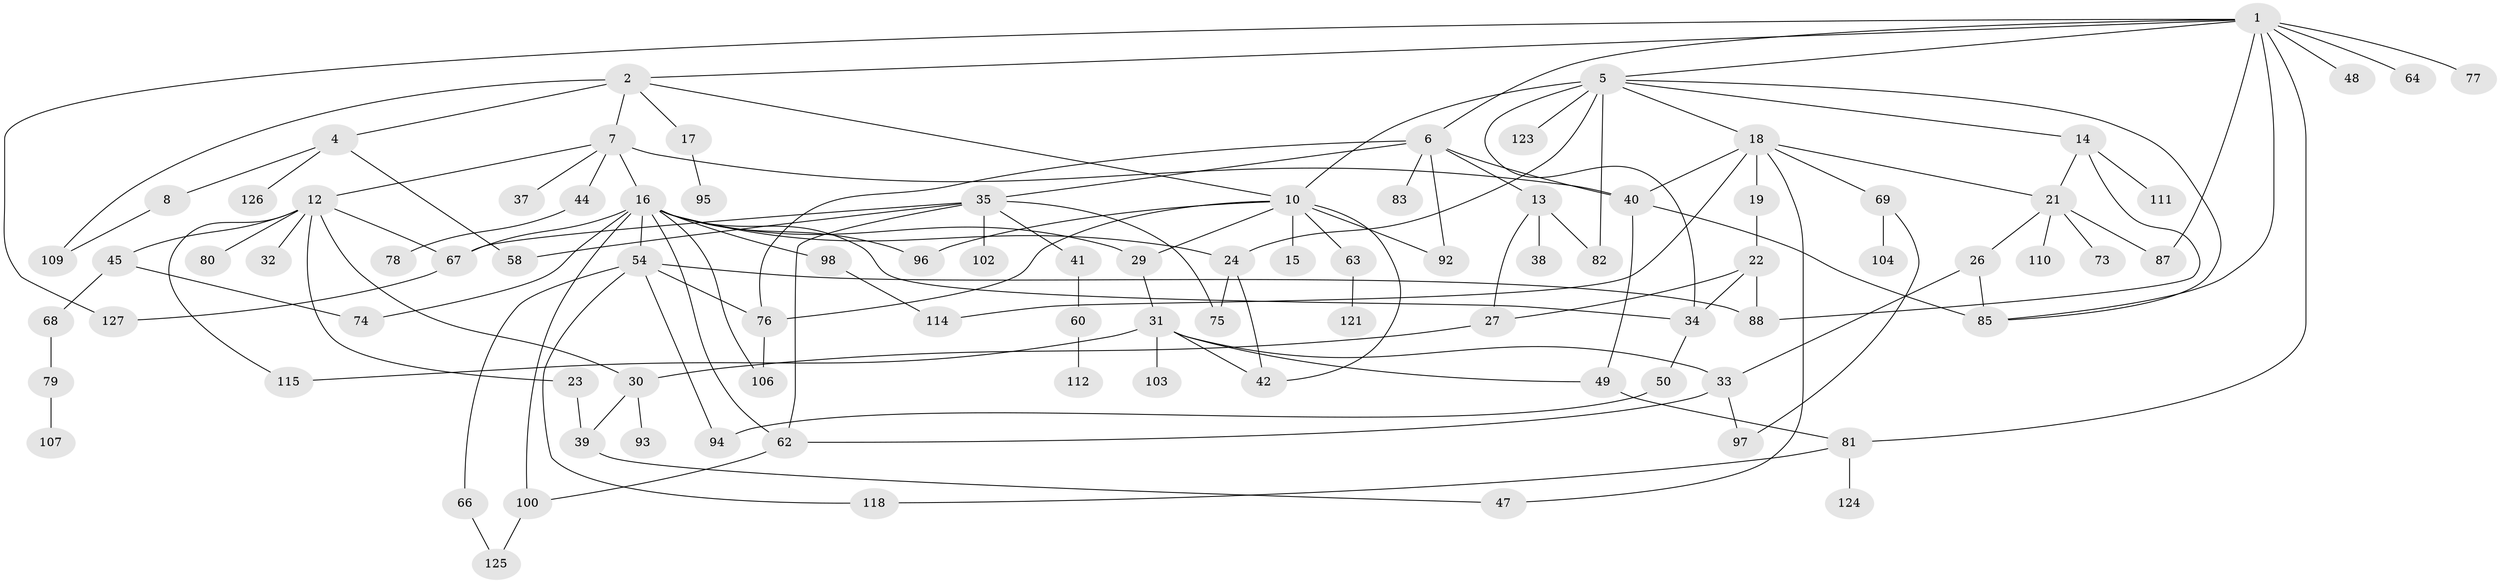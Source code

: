 // original degree distribution, {4: 0.11811023622047244, 5: 0.07874015748031496, 8: 0.03937007874015748, 2: 0.3228346456692913, 3: 0.1732283464566929, 1: 0.25196850393700787, 7: 0.015748031496062992}
// Generated by graph-tools (version 1.1) at 2025/10/02/27/25 16:10:55]
// undirected, 91 vertices, 135 edges
graph export_dot {
graph [start="1"]
  node [color=gray90,style=filled];
  1 [super="+3"];
  2 [super="+52"];
  4 [super="+56"];
  5 [super="+11"];
  6 [super="+20"];
  7 [super="+9"];
  8 [super="+72"];
  10 [super="+55"];
  12 [super="+25"];
  13 [super="+53"];
  14 [super="+108"];
  15;
  16 [super="+89"];
  17 [super="+65"];
  18 [super="+28"];
  19 [super="+70"];
  21 [super="+46"];
  22 [super="+59"];
  23;
  24;
  26;
  27 [super="+105"];
  29;
  30 [super="+51"];
  31 [super="+36"];
  32;
  33 [super="+99"];
  34 [super="+91"];
  35 [super="+84"];
  37;
  38;
  39 [super="+113"];
  40 [super="+43"];
  41;
  42 [super="+57"];
  44;
  45 [super="+122"];
  47;
  48;
  49;
  50;
  54 [super="+61"];
  58;
  60 [super="+86"];
  62;
  63;
  64;
  66;
  67 [super="+117"];
  68;
  69 [super="+71"];
  73 [super="+116"];
  74;
  75;
  76 [super="+90"];
  77;
  78;
  79 [super="+119"];
  80;
  81 [super="+120"];
  82;
  83;
  85 [super="+101"];
  87;
  88;
  92;
  93;
  94;
  95;
  96;
  97;
  98;
  100;
  102;
  103;
  104;
  106;
  107;
  109;
  110;
  111;
  112;
  114;
  115;
  118;
  121;
  123;
  124;
  125;
  126;
  127;
  1 -- 2;
  1 -- 6;
  1 -- 85;
  1 -- 64;
  1 -- 5;
  1 -- 77;
  1 -- 48;
  1 -- 87;
  1 -- 127;
  1 -- 81;
  2 -- 4;
  2 -- 7;
  2 -- 17;
  2 -- 10;
  2 -- 109;
  4 -- 8;
  4 -- 58;
  4 -- 126;
  5 -- 10;
  5 -- 14;
  5 -- 18;
  5 -- 123;
  5 -- 82;
  5 -- 85;
  5 -- 24;
  5 -- 34;
  6 -- 13;
  6 -- 35;
  6 -- 83;
  6 -- 76;
  6 -- 92;
  6 -- 40;
  7 -- 37;
  7 -- 40;
  7 -- 16;
  7 -- 12;
  7 -- 44;
  8 -- 109;
  10 -- 15;
  10 -- 29;
  10 -- 63;
  10 -- 76;
  10 -- 96;
  10 -- 92;
  10 -- 42;
  12 -- 23;
  12 -- 30;
  12 -- 32;
  12 -- 45;
  12 -- 67;
  12 -- 80;
  12 -- 115;
  13 -- 38;
  13 -- 82;
  13 -- 27;
  14 -- 111;
  14 -- 88;
  14 -- 21;
  16 -- 54;
  16 -- 98;
  16 -- 24;
  16 -- 74;
  16 -- 67 [weight=2];
  16 -- 96;
  16 -- 100;
  16 -- 106;
  16 -- 29;
  16 -- 62;
  16 -- 34;
  17 -- 95;
  18 -- 19;
  18 -- 21;
  18 -- 114;
  18 -- 69;
  18 -- 47;
  18 -- 40;
  19 -- 22;
  21 -- 26;
  21 -- 87;
  21 -- 73;
  21 -- 110;
  22 -- 27;
  22 -- 88;
  22 -- 34;
  23 -- 39;
  24 -- 75;
  24 -- 42;
  26 -- 33;
  26 -- 85;
  27 -- 30;
  29 -- 31;
  30 -- 93;
  30 -- 39;
  31 -- 42;
  31 -- 103;
  31 -- 49;
  31 -- 33;
  31 -- 115;
  33 -- 62;
  33 -- 97;
  34 -- 50;
  35 -- 41;
  35 -- 102;
  35 -- 75;
  35 -- 62;
  35 -- 67;
  35 -- 58;
  39 -- 47;
  40 -- 85;
  40 -- 49;
  41 -- 60;
  44 -- 78;
  45 -- 68;
  45 -- 74;
  49 -- 81;
  50 -- 94;
  54 -- 66;
  54 -- 118;
  54 -- 88;
  54 -- 94;
  54 -- 76;
  60 -- 112;
  62 -- 100;
  63 -- 121;
  66 -- 125;
  67 -- 127;
  68 -- 79;
  69 -- 104;
  69 -- 97;
  76 -- 106;
  79 -- 107;
  81 -- 118;
  81 -- 124;
  98 -- 114;
  100 -- 125;
}
